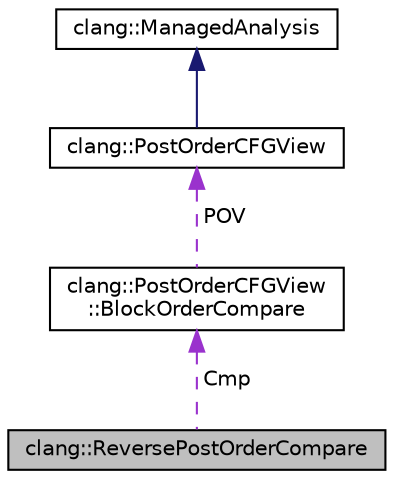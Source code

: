 digraph "clang::ReversePostOrderCompare"
{
 // LATEX_PDF_SIZE
  bgcolor="transparent";
  edge [fontname="Helvetica",fontsize="10",labelfontname="Helvetica",labelfontsize="10"];
  node [fontname="Helvetica",fontsize="10",shape=record];
  Node1 [label="clang::ReversePostOrderCompare",height=0.2,width=0.4,color="black", fillcolor="grey75", style="filled", fontcolor="black",tooltip=" "];
  Node2 -> Node1 [dir="back",color="darkorchid3",fontsize="10",style="dashed",label=" Cmp" ,fontname="Helvetica"];
  Node2 [label="clang::PostOrderCFGView\l::BlockOrderCompare",height=0.2,width=0.4,color="black",URL="$structclang_1_1PostOrderCFGView_1_1BlockOrderCompare.html",tooltip=" "];
  Node3 -> Node2 [dir="back",color="darkorchid3",fontsize="10",style="dashed",label=" POV" ,fontname="Helvetica"];
  Node3 [label="clang::PostOrderCFGView",height=0.2,width=0.4,color="black",URL="$classclang_1_1PostOrderCFGView.html",tooltip=" "];
  Node4 -> Node3 [dir="back",color="midnightblue",fontsize="10",style="solid",fontname="Helvetica"];
  Node4 [label="clang::ManagedAnalysis",height=0.2,width=0.4,color="black",URL="$classclang_1_1ManagedAnalysis.html",tooltip="The base class of a hierarchy of objects representing analyses tied to AnalysisDeclContext."];
}
